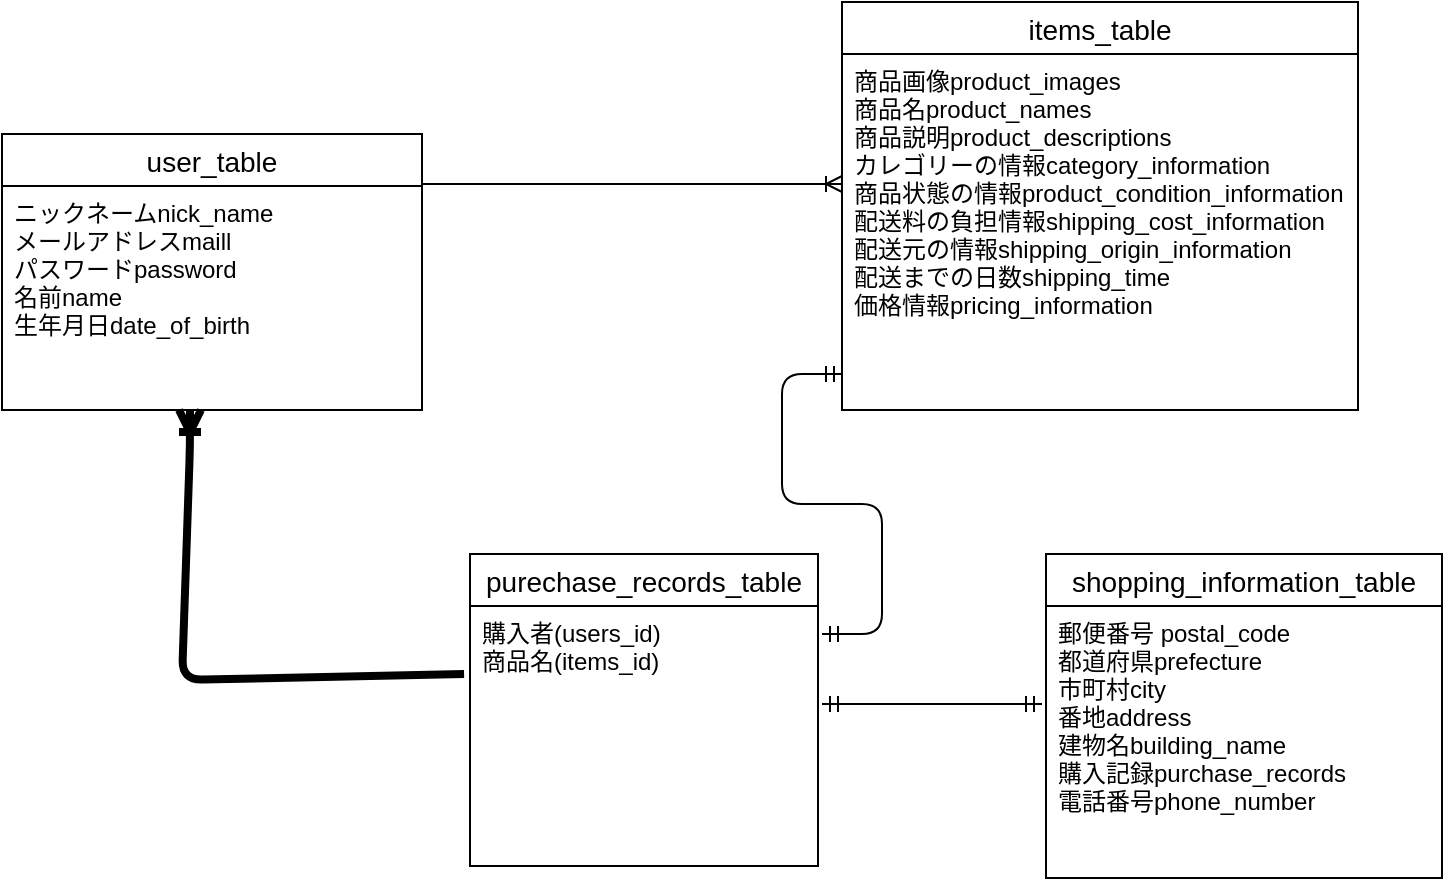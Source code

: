 <mxfile>
    <diagram id="sExjdmPmgx-DGwkeY7LS" name="ページ1">
        <mxGraphModel dx="714" dy="647" grid="1" gridSize="6" guides="1" tooltips="1" connect="1" arrows="1" fold="1" page="1" pageScale="1" pageWidth="827" pageHeight="1169" math="0" shadow="0">
            <root>
                <mxCell id="0"/>
                <mxCell id="1" parent="0"/>
                <mxCell id="29" value="" style="edgeStyle=entityRelationEdgeStyle;fontSize=12;html=1;endArrow=ERoneToMany;exitX=1;exitY=0.5;exitDx=0;exitDy=0;entryX=0;entryY=0.5;entryDx=0;entryDy=0;endFill=0;" edge="1" parent="1">
                    <mxGeometry width="100" height="100" relative="1" as="geometry">
                        <mxPoint x="240" y="175" as="sourcePoint"/>
                        <mxPoint x="450" y="175" as="targetPoint"/>
                    </mxGeometry>
                </mxCell>
                <mxCell id="44" style="edgeStyle=none;html=1;exitX=-0.017;exitY=0.262;exitDx=0;exitDy=0;endArrow=ERoneToMany;endFill=0;strokeWidth=4;rounded=1;strokeColor=default;exitPerimeter=0;" edge="1" parent="1" source="77">
                    <mxGeometry relative="1" as="geometry">
                        <mxPoint x="240" y="423" as="sourcePoint"/>
                        <mxPoint x="124" y="288" as="targetPoint"/>
                        <Array as="points">
                            <mxPoint x="120" y="423"/>
                            <mxPoint x="124" y="306"/>
                        </Array>
                    </mxGeometry>
                </mxCell>
                <mxCell id="60" value="" style="edgeStyle=entityRelationEdgeStyle;fontSize=12;html=1;endArrow=ERmandOne;startArrow=ERmandOne;exitX=1;exitY=0.5;exitDx=0;exitDy=0;entryX=0;entryY=0.5;entryDx=0;entryDy=0;" edge="1" parent="1">
                    <mxGeometry width="100" height="100" relative="1" as="geometry">
                        <mxPoint x="440" y="435" as="sourcePoint"/>
                        <mxPoint x="550" y="435" as="targetPoint"/>
                    </mxGeometry>
                </mxCell>
                <mxCell id="62" value="" style="edgeStyle=entityRelationEdgeStyle;fontSize=12;html=1;endArrow=ERmandOne;startArrow=ERmandOne;entryX=0;entryY=0.5;entryDx=0;entryDy=0;" edge="1" parent="1">
                    <mxGeometry width="100" height="100" relative="1" as="geometry">
                        <mxPoint x="440" y="400" as="sourcePoint"/>
                        <mxPoint x="450" y="270" as="targetPoint"/>
                    </mxGeometry>
                </mxCell>
                <mxCell id="63" value="user_table" style="swimlane;fontStyle=0;childLayout=stackLayout;horizontal=1;startSize=26;horizontalStack=0;resizeParent=1;resizeParentMax=0;resizeLast=0;collapsible=1;marginBottom=0;align=center;fontSize=14;" vertex="1" parent="1">
                    <mxGeometry x="30" y="150" width="210" height="138" as="geometry"/>
                </mxCell>
                <mxCell id="71" value="ニックネームnick_name&#10;メールアドレスmaill&#10;パスワードpassword&#10;名前name&#10;生年月日date_of_birth&#10;" style="text;strokeColor=none;fillColor=none;spacingLeft=4;spacingRight=4;overflow=hidden;rotatable=0;points=[[0,0.5],[1,0.5]];portConstraint=eastwest;fontSize=12;" vertex="1" parent="63">
                    <mxGeometry y="26" width="210" height="112" as="geometry"/>
                </mxCell>
                <mxCell id="72" value="items_table" style="swimlane;fontStyle=0;childLayout=stackLayout;horizontal=1;startSize=26;horizontalStack=0;resizeParent=1;resizeParentMax=0;resizeLast=0;collapsible=1;marginBottom=0;align=center;fontSize=14;" vertex="1" parent="1">
                    <mxGeometry x="450" y="84" width="258" height="204" as="geometry"/>
                </mxCell>
                <mxCell id="73" value="商品画像product_images&#10;商品名product_names&#10;商品説明product_descriptions&#10;カレゴリーの情報category_information&#10;商品状態の情報product_condition_information&#10;配送料の負担情報shipping_cost_information&#10;配送元の情報shipping_origin_information&#10;配送までの日数shipping_time&#10;価格情報pricing_information&#10;" style="text;strokeColor=none;fillColor=none;spacingLeft=4;spacingRight=4;overflow=hidden;rotatable=0;points=[[0,0.5],[1,0.5]];portConstraint=eastwest;fontSize=12;" vertex="1" parent="72">
                    <mxGeometry y="26" width="258" height="178" as="geometry"/>
                </mxCell>
                <mxCell id="76" value="purechase_records_table" style="swimlane;fontStyle=0;childLayout=stackLayout;horizontal=1;startSize=26;horizontalStack=0;resizeParent=1;resizeParentMax=0;resizeLast=0;collapsible=1;marginBottom=0;align=center;fontSize=14;" vertex="1" parent="1">
                    <mxGeometry x="264" y="360" width="174" height="156" as="geometry"/>
                </mxCell>
                <mxCell id="77" value="購入者(users_id)&#10;商品名(items_id)&#10;" style="text;strokeColor=none;fillColor=none;spacingLeft=4;spacingRight=4;overflow=hidden;rotatable=0;points=[[0,0.5],[1,0.5]];portConstraint=eastwest;fontSize=12;" vertex="1" parent="76">
                    <mxGeometry y="26" width="174" height="130" as="geometry"/>
                </mxCell>
                <mxCell id="80" value="shopping_information_table" style="swimlane;fontStyle=0;childLayout=stackLayout;horizontal=1;startSize=26;horizontalStack=0;resizeParent=1;resizeParentMax=0;resizeLast=0;collapsible=1;marginBottom=0;align=center;fontSize=14;" vertex="1" parent="1">
                    <mxGeometry x="552" y="360" width="198" height="162" as="geometry"/>
                </mxCell>
                <mxCell id="81" value="郵便番号 postal_code&#10;都道府県prefecture&#10;市町村city&#10;番地address&#10;建物名building_name&#10;購入記録purchase_records&#10;電話番号phone_number&#10;" style="text;strokeColor=none;fillColor=none;spacingLeft=4;spacingRight=4;overflow=hidden;rotatable=0;points=[[0,0.5],[1,0.5]];portConstraint=eastwest;fontSize=12;" vertex="1" parent="80">
                    <mxGeometry y="26" width="198" height="136" as="geometry"/>
                </mxCell>
            </root>
        </mxGraphModel>
    </diagram>
</mxfile>